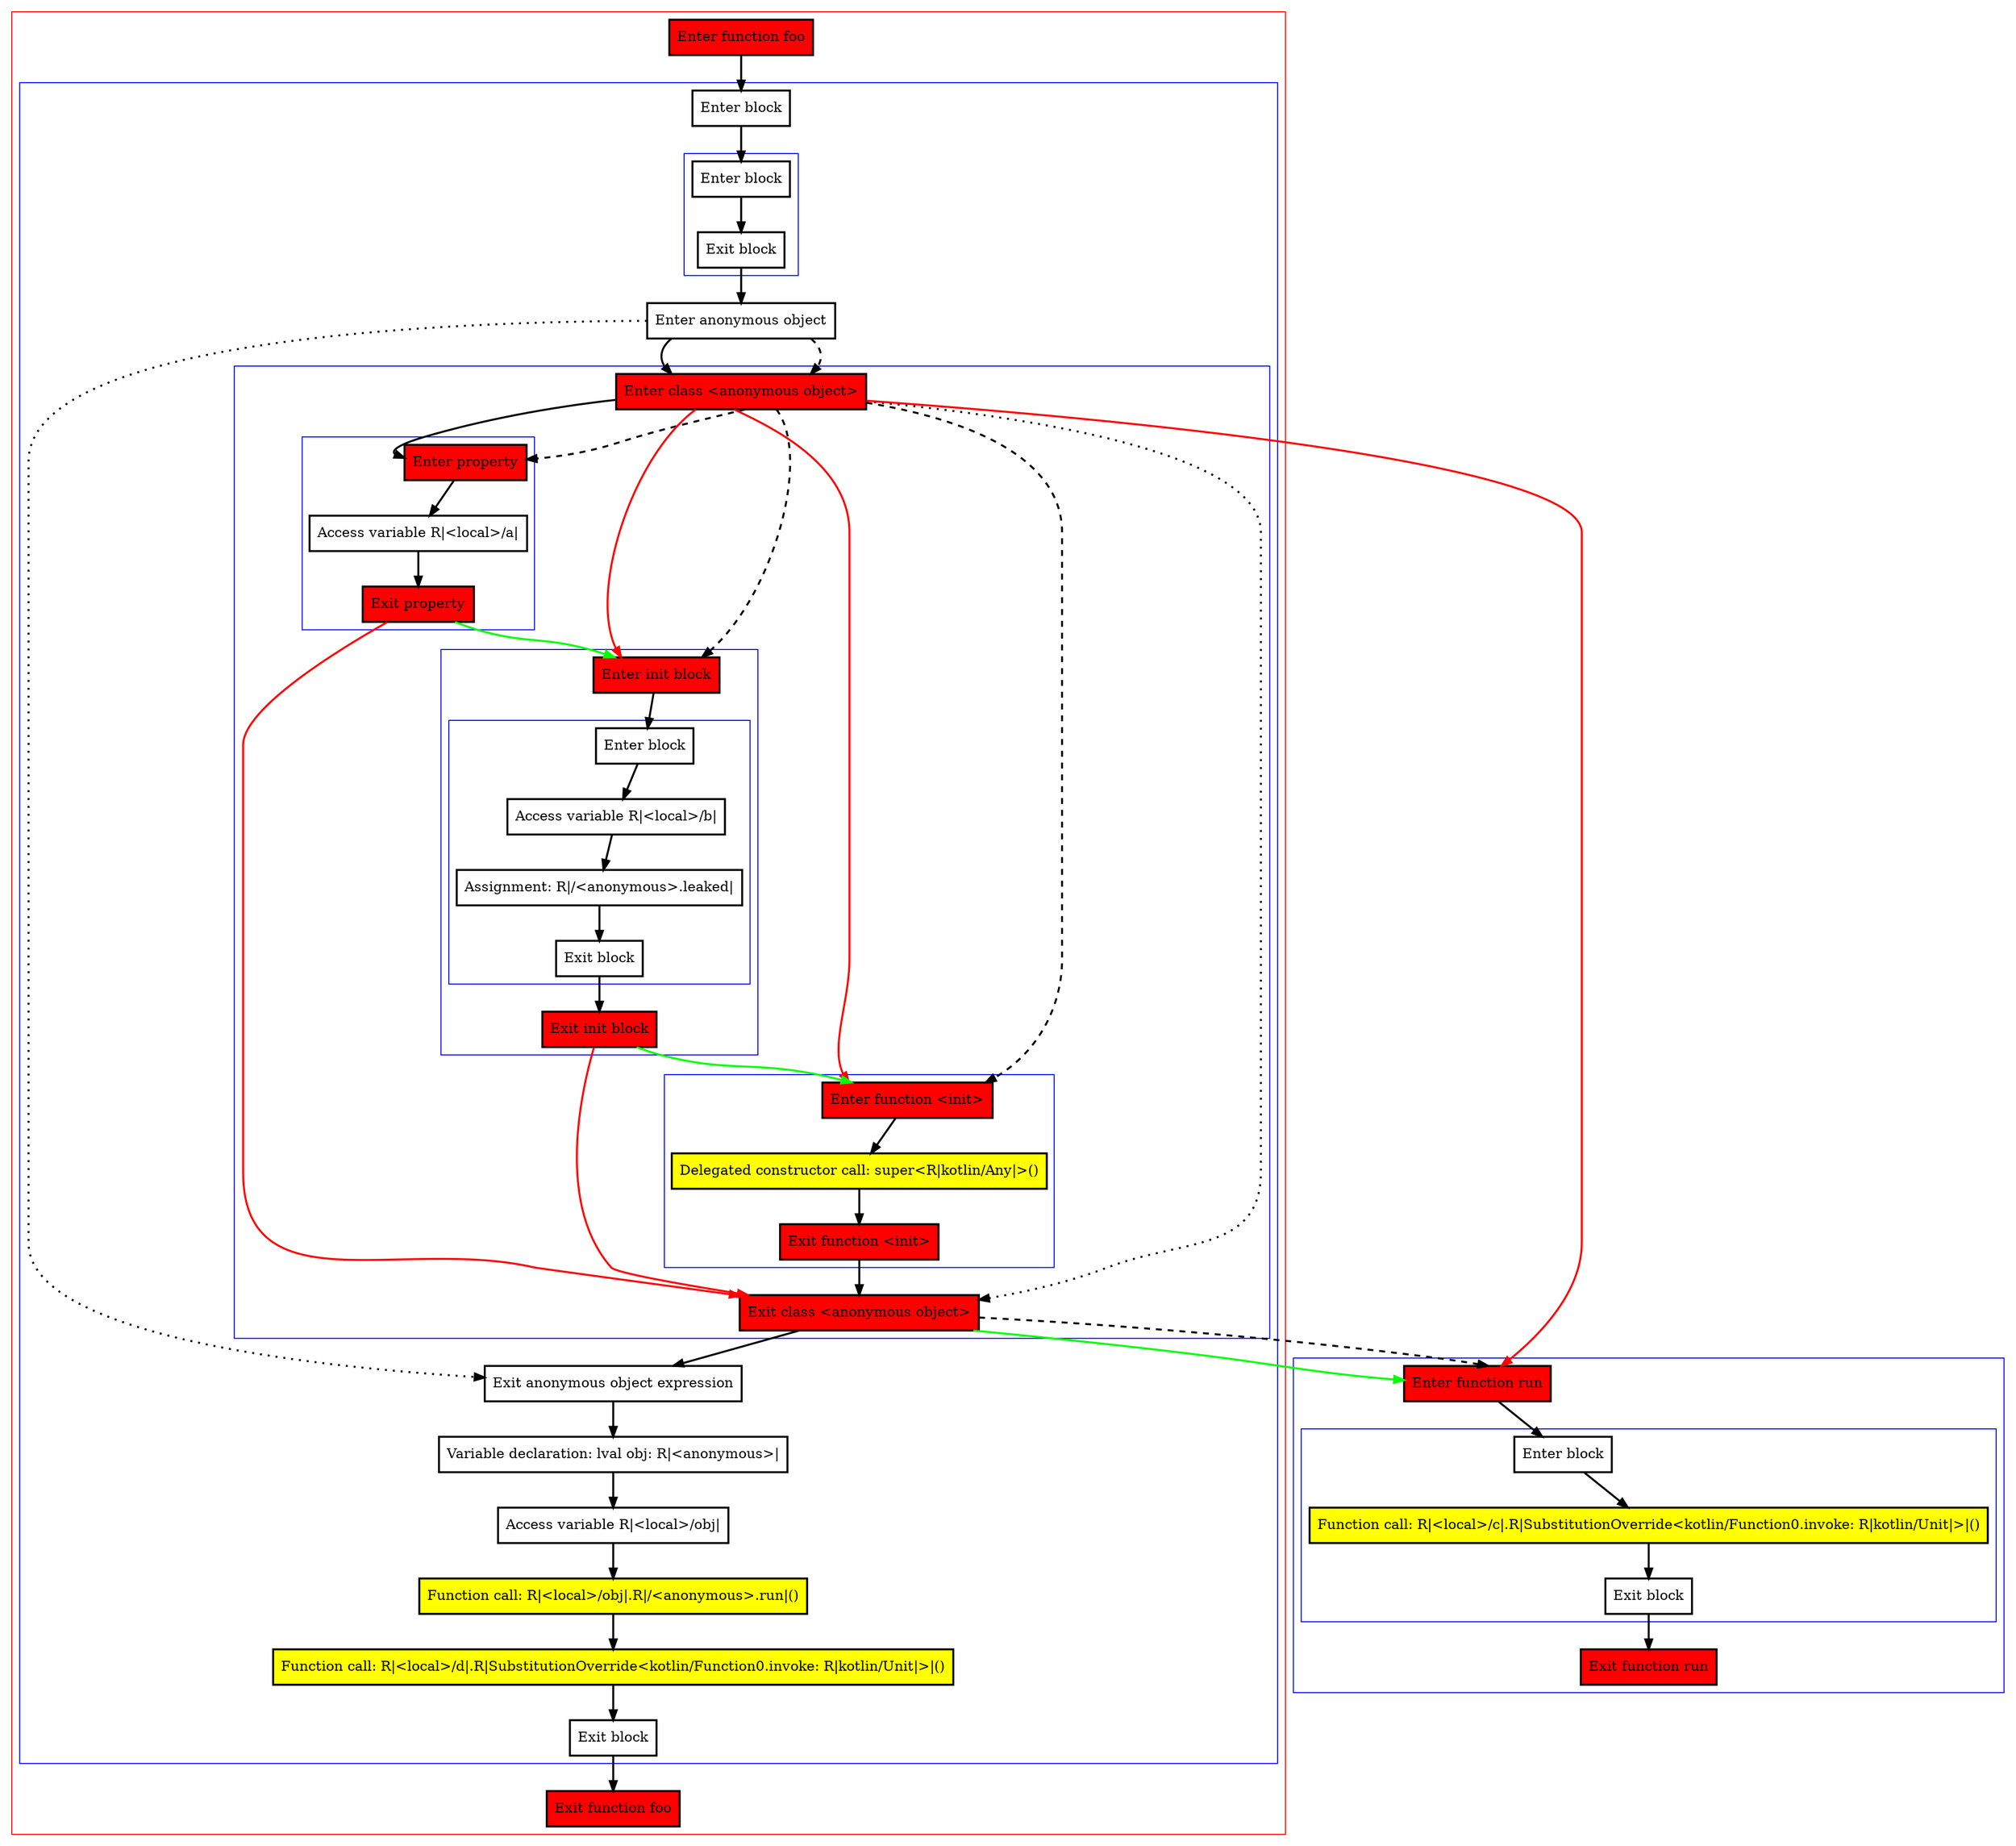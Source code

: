 digraph inAnonymousObject_kt {
    graph [nodesep=3]
    node [shape=box penwidth=2]
    edge [penwidth=2]

    subgraph cluster_0 {
        color=red
        0 [label="Enter function foo" style="filled" fillcolor=red];
        subgraph cluster_1 {
            color=blue
            1 [label="Enter block"];
            subgraph cluster_2 {
                color=blue
                2 [label="Enter block"];
                3 [label="Exit block"];
            }
            4 [label="Enter anonymous object"];
            subgraph cluster_3 {
                color=blue
                5 [label="Enter class <anonymous object>" style="filled" fillcolor=red];
                subgraph cluster_4 {
                    color=blue
                    6 [label="Enter property" style="filled" fillcolor=red];
                    7 [label="Access variable R|<local>/a|"];
                    8 [label="Exit property" style="filled" fillcolor=red];
                }
                subgraph cluster_5 {
                    color=blue
                    9 [label="Enter init block" style="filled" fillcolor=red];
                    subgraph cluster_6 {
                        color=blue
                        10 [label="Enter block"];
                        11 [label="Access variable R|<local>/b|"];
                        12 [label="Assignment: R|/<anonymous>.leaked|"];
                        13 [label="Exit block"];
                    }
                    14 [label="Exit init block" style="filled" fillcolor=red];
                }
                subgraph cluster_7 {
                    color=blue
                    15 [label="Enter function <init>" style="filled" fillcolor=red];
                    16 [label="Delegated constructor call: super<R|kotlin/Any|>()" style="filled" fillcolor=yellow];
                    17 [label="Exit function <init>" style="filled" fillcolor=red];
                }
                18 [label="Exit class <anonymous object>" style="filled" fillcolor=red];
            }
            19 [label="Exit anonymous object expression"];
            20 [label="Variable declaration: lval obj: R|<anonymous>|"];
            21 [label="Access variable R|<local>/obj|"];
            22 [label="Function call: R|<local>/obj|.R|/<anonymous>.run|()" style="filled" fillcolor=yellow];
            23 [label="Function call: R|<local>/d|.R|SubstitutionOverride<kotlin/Function0.invoke: R|kotlin/Unit|>|()" style="filled" fillcolor=yellow];
            24 [label="Exit block"];
        }
        25 [label="Exit function foo" style="filled" fillcolor=red];
    }
    subgraph cluster_8 {
        color=blue
        26 [label="Enter function run" style="filled" fillcolor=red];
        subgraph cluster_9 {
            color=blue
            27 [label="Enter block"];
            28 [label="Function call: R|<local>/c|.R|SubstitutionOverride<kotlin/Function0.invoke: R|kotlin/Unit|>|()" style="filled" fillcolor=yellow];
            29 [label="Exit block"];
        }
        30 [label="Exit function run" style="filled" fillcolor=red];
    }
    0 -> {1};
    1 -> {2};
    2 -> {3};
    3 -> {4};
    4 -> {5};
    4 -> {19} [style=dotted];
    4 -> {5} [style=dashed];
    5 -> {6};
    5 -> {9 15 26} [color=red];
    5 -> {18} [style=dotted];
    5 -> {6 9 15} [style=dashed];
    6 -> {7};
    7 -> {8};
    8 -> {9} [color=green];
    8 -> {18} [color=red];
    9 -> {10};
    10 -> {11};
    11 -> {12};
    12 -> {13};
    13 -> {14};
    14 -> {15} [color=green];
    14 -> {18} [color=red];
    15 -> {16};
    16 -> {17};
    17 -> {18};
    18 -> {19};
    18 -> {26} [color=green];
    18 -> {26} [style=dashed];
    19 -> {20};
    20 -> {21};
    21 -> {22};
    22 -> {23};
    23 -> {24};
    24 -> {25};
    26 -> {27};
    27 -> {28};
    28 -> {29};
    29 -> {30};

}
